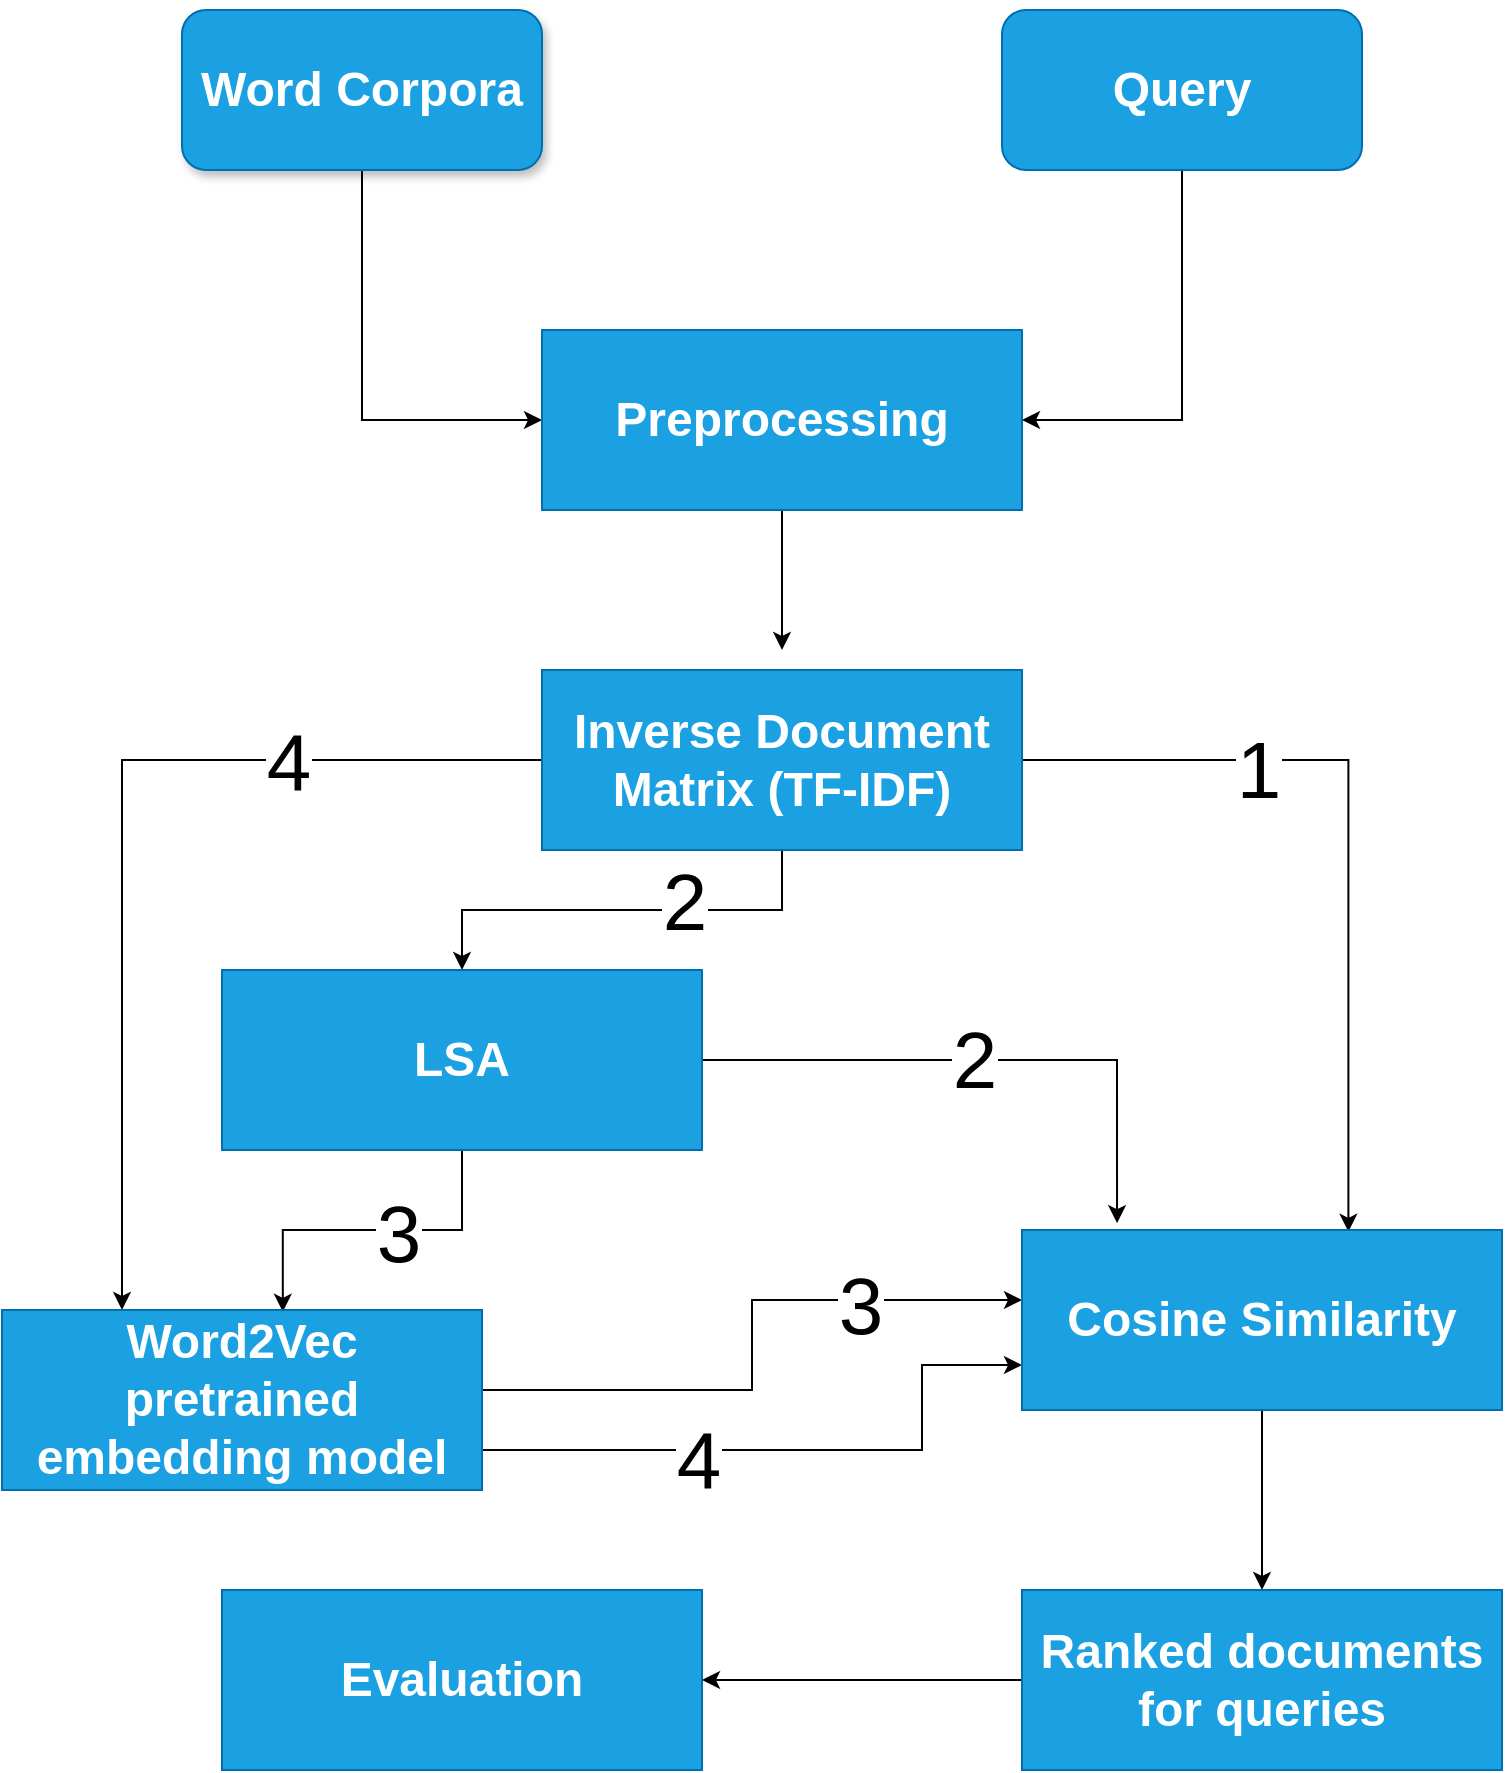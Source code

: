 <mxfile version="16.0.0" type="device"><diagram id="sc83Cpk9ZSNRra6KKphY" name="Page-1"><mxGraphModel dx="1351" dy="877" grid="1" gridSize="10" guides="1" tooltips="1" connect="1" arrows="1" fold="1" page="1" pageScale="1" pageWidth="827" pageHeight="1169" math="0" shadow="0"><root><mxCell id="0"/><mxCell id="1" parent="0"/><mxCell id="UIummSYlVparennMKyCv-14" style="edgeStyle=orthogonalEdgeStyle;rounded=0;orthogonalLoop=1;jettySize=auto;html=1;entryX=0;entryY=0.5;entryDx=0;entryDy=0;fontSize=40;" edge="1" parent="1" source="UIummSYlVparennMKyCv-2" target="UIummSYlVparennMKyCv-5"><mxGeometry relative="1" as="geometry"/></mxCell><mxCell id="UIummSYlVparennMKyCv-2" value="&lt;h1&gt;Word Corpora&lt;/h1&gt;" style="rounded=1;whiteSpace=wrap;html=1;fillColor=#1ba1e2;fontColor=#ffffff;strokeColor=#006EAF;glass=0;sketch=0;shadow=1;" vertex="1" parent="1"><mxGeometry x="120" y="100" width="180" height="80" as="geometry"/></mxCell><mxCell id="UIummSYlVparennMKyCv-16" style="edgeStyle=orthogonalEdgeStyle;rounded=0;orthogonalLoop=1;jettySize=auto;html=1;fontSize=40;entryX=0.68;entryY=0.01;entryDx=0;entryDy=0;entryPerimeter=0;" edge="1" parent="1" source="UIummSYlVparennMKyCv-4" target="UIummSYlVparennMKyCv-9"><mxGeometry relative="1" as="geometry"><mxPoint x="700" y="700" as="targetPoint"/><Array as="points"><mxPoint x="703" y="475"/></Array></mxGeometry></mxCell><mxCell id="UIummSYlVparennMKyCv-23" value="1" style="edgeLabel;html=1;align=center;verticalAlign=middle;resizable=0;points=[];fontSize=40;" vertex="1" connectable="0" parent="UIummSYlVparennMKyCv-16"><mxGeometry x="-0.411" y="-4" relative="1" as="geometry"><mxPoint as="offset"/></mxGeometry></mxCell><mxCell id="UIummSYlVparennMKyCv-17" style="edgeStyle=orthogonalEdgeStyle;rounded=0;orthogonalLoop=1;jettySize=auto;html=1;fontSize=40;" edge="1" parent="1" source="UIummSYlVparennMKyCv-4" target="UIummSYlVparennMKyCv-7"><mxGeometry relative="1" as="geometry"/></mxCell><mxCell id="UIummSYlVparennMKyCv-24" value="2" style="edgeLabel;html=1;align=center;verticalAlign=middle;resizable=0;points=[];fontSize=40;" vertex="1" connectable="0" parent="UIummSYlVparennMKyCv-17"><mxGeometry x="-0.277" y="-5" relative="1" as="geometry"><mxPoint as="offset"/></mxGeometry></mxCell><mxCell id="UIummSYlVparennMKyCv-18" style="edgeStyle=orthogonalEdgeStyle;rounded=0;orthogonalLoop=1;jettySize=auto;html=1;entryX=0.25;entryY=0;entryDx=0;entryDy=0;fontSize=40;" edge="1" parent="1" source="UIummSYlVparennMKyCv-4" target="UIummSYlVparennMKyCv-8"><mxGeometry relative="1" as="geometry"/></mxCell><mxCell id="UIummSYlVparennMKyCv-28" value="4" style="edgeLabel;html=1;align=center;verticalAlign=middle;resizable=0;points=[];fontSize=40;" vertex="1" connectable="0" parent="UIummSYlVparennMKyCv-18"><mxGeometry x="-0.477" relative="1" as="geometry"><mxPoint as="offset"/></mxGeometry></mxCell><mxCell id="UIummSYlVparennMKyCv-4" value="&lt;h1&gt;Inverse Document Matrix (TF-IDF)&lt;/h1&gt;" style="rounded=0;whiteSpace=wrap;html=1;fillColor=#1ba1e2;fontColor=#ffffff;strokeColor=#006EAF;" vertex="1" parent="1"><mxGeometry x="300" y="430" width="240" height="90" as="geometry"/></mxCell><mxCell id="UIummSYlVparennMKyCv-13" style="edgeStyle=orthogonalEdgeStyle;rounded=0;orthogonalLoop=1;jettySize=auto;html=1;fontSize=40;" edge="1" parent="1" source="UIummSYlVparennMKyCv-5"><mxGeometry relative="1" as="geometry"><mxPoint x="420.0" y="420" as="targetPoint"/></mxGeometry></mxCell><mxCell id="UIummSYlVparennMKyCv-5" value="&lt;h1&gt;Preprocessing&lt;/h1&gt;" style="rounded=0;whiteSpace=wrap;html=1;fillColor=#1ba1e2;fontColor=#ffffff;strokeColor=#006EAF;" vertex="1" parent="1"><mxGeometry x="300" y="260" width="240" height="90" as="geometry"/></mxCell><mxCell id="UIummSYlVparennMKyCv-15" style="edgeStyle=orthogonalEdgeStyle;rounded=0;orthogonalLoop=1;jettySize=auto;html=1;entryX=1;entryY=0.5;entryDx=0;entryDy=0;fontSize=40;" edge="1" parent="1" source="UIummSYlVparennMKyCv-6" target="UIummSYlVparennMKyCv-5"><mxGeometry relative="1" as="geometry"/></mxCell><mxCell id="UIummSYlVparennMKyCv-6" value="&lt;h1&gt;Query&lt;/h1&gt;" style="rounded=1;whiteSpace=wrap;html=1;fillColor=#1ba1e2;fontColor=#ffffff;strokeColor=#006EAF;" vertex="1" parent="1"><mxGeometry x="530" y="100" width="180" height="80" as="geometry"/></mxCell><mxCell id="UIummSYlVparennMKyCv-19" style="edgeStyle=orthogonalEdgeStyle;rounded=0;orthogonalLoop=1;jettySize=auto;html=1;entryX=0.585;entryY=0.01;entryDx=0;entryDy=0;entryPerimeter=0;fontSize=40;" edge="1" parent="1" source="UIummSYlVparennMKyCv-7" target="UIummSYlVparennMKyCv-8"><mxGeometry relative="1" as="geometry"/></mxCell><mxCell id="UIummSYlVparennMKyCv-26" value="3" style="edgeLabel;html=1;align=center;verticalAlign=middle;resizable=0;points=[];fontSize=40;" vertex="1" connectable="0" parent="UIummSYlVparennMKyCv-19"><mxGeometry x="-0.15" y="1" relative="1" as="geometry"><mxPoint as="offset"/></mxGeometry></mxCell><mxCell id="UIummSYlVparennMKyCv-20" style="edgeStyle=orthogonalEdgeStyle;rounded=0;orthogonalLoop=1;jettySize=auto;html=1;entryX=0.198;entryY=-0.038;entryDx=0;entryDy=0;entryPerimeter=0;fontSize=40;" edge="1" parent="1" source="UIummSYlVparennMKyCv-7" target="UIummSYlVparennMKyCv-9"><mxGeometry relative="1" as="geometry"/></mxCell><mxCell id="UIummSYlVparennMKyCv-25" value="2" style="edgeLabel;html=1;align=center;verticalAlign=middle;resizable=0;points=[];fontSize=40;" vertex="1" connectable="0" parent="UIummSYlVparennMKyCv-20"><mxGeometry x="-0.058" y="1" relative="1" as="geometry"><mxPoint as="offset"/></mxGeometry></mxCell><mxCell id="UIummSYlVparennMKyCv-7" value="&lt;h1&gt;LSA&lt;/h1&gt;" style="rounded=0;whiteSpace=wrap;html=1;fillColor=#1ba1e2;fontColor=#ffffff;strokeColor=#006EAF;" vertex="1" parent="1"><mxGeometry x="140" y="580" width="240" height="90" as="geometry"/></mxCell><mxCell id="UIummSYlVparennMKyCv-21" style="edgeStyle=orthogonalEdgeStyle;rounded=0;orthogonalLoop=1;jettySize=auto;html=1;fontSize=40;" edge="1" parent="1" source="UIummSYlVparennMKyCv-8" target="UIummSYlVparennMKyCv-9"><mxGeometry relative="1" as="geometry"><Array as="points"><mxPoint x="405" y="790"/><mxPoint x="405" y="745"/></Array></mxGeometry></mxCell><mxCell id="UIummSYlVparennMKyCv-27" value="3" style="edgeLabel;html=1;align=center;verticalAlign=middle;resizable=0;points=[];fontSize=40;" vertex="1" connectable="0" parent="UIummSYlVparennMKyCv-21"><mxGeometry x="0.486" y="-2" relative="1" as="geometry"><mxPoint as="offset"/></mxGeometry></mxCell><mxCell id="UIummSYlVparennMKyCv-22" style="edgeStyle=orthogonalEdgeStyle;rounded=0;orthogonalLoop=1;jettySize=auto;html=1;entryX=0;entryY=0.75;entryDx=0;entryDy=0;fontSize=40;" edge="1" parent="1" source="UIummSYlVparennMKyCv-8" target="UIummSYlVparennMKyCv-9"><mxGeometry relative="1" as="geometry"><Array as="points"><mxPoint x="490" y="820"/><mxPoint x="490" y="777"/></Array></mxGeometry></mxCell><mxCell id="UIummSYlVparennMKyCv-29" value="4" style="edgeLabel;html=1;align=center;verticalAlign=middle;resizable=0;points=[];fontSize=40;" vertex="1" connectable="0" parent="UIummSYlVparennMKyCv-22"><mxGeometry x="-0.312" y="-4" relative="1" as="geometry"><mxPoint as="offset"/></mxGeometry></mxCell><mxCell id="UIummSYlVparennMKyCv-8" value="&lt;h1&gt;Word2Vec pretrained embedding model&lt;/h1&gt;" style="rounded=0;whiteSpace=wrap;html=1;fillColor=#1ba1e2;fontColor=#ffffff;strokeColor=#006EAF;" vertex="1" parent="1"><mxGeometry x="30" y="750" width="240" height="90" as="geometry"/></mxCell><mxCell id="UIummSYlVparennMKyCv-32" style="edgeStyle=orthogonalEdgeStyle;rounded=0;orthogonalLoop=1;jettySize=auto;html=1;entryX=0.5;entryY=0;entryDx=0;entryDy=0;fontSize=40;" edge="1" parent="1" source="UIummSYlVparennMKyCv-9" target="UIummSYlVparennMKyCv-31"><mxGeometry relative="1" as="geometry"/></mxCell><mxCell id="UIummSYlVparennMKyCv-9" value="&lt;h1&gt;Cosine Similarity&lt;/h1&gt;" style="rounded=0;whiteSpace=wrap;html=1;fillColor=#1ba1e2;fontColor=#ffffff;strokeColor=#006EAF;" vertex="1" parent="1"><mxGeometry x="540" y="710" width="240" height="90" as="geometry"/></mxCell><mxCell id="UIummSYlVparennMKyCv-30" value="&lt;h1&gt;Evaluation&lt;/h1&gt;" style="rounded=0;whiteSpace=wrap;html=1;fillColor=#1ba1e2;fontColor=#ffffff;strokeColor=#006EAF;" vertex="1" parent="1"><mxGeometry x="140" y="890" width="240" height="90" as="geometry"/></mxCell><mxCell id="UIummSYlVparennMKyCv-33" style="edgeStyle=orthogonalEdgeStyle;rounded=0;orthogonalLoop=1;jettySize=auto;html=1;entryX=1;entryY=0.5;entryDx=0;entryDy=0;fontSize=40;" edge="1" parent="1" source="UIummSYlVparennMKyCv-31" target="UIummSYlVparennMKyCv-30"><mxGeometry relative="1" as="geometry"/></mxCell><mxCell id="UIummSYlVparennMKyCv-31" value="&lt;h1&gt;Ranked documents for queries&lt;/h1&gt;" style="rounded=0;whiteSpace=wrap;html=1;fillColor=#1ba1e2;fontColor=#ffffff;strokeColor=#006EAF;" vertex="1" parent="1"><mxGeometry x="540" y="890" width="240" height="90" as="geometry"/></mxCell></root></mxGraphModel></diagram></mxfile>